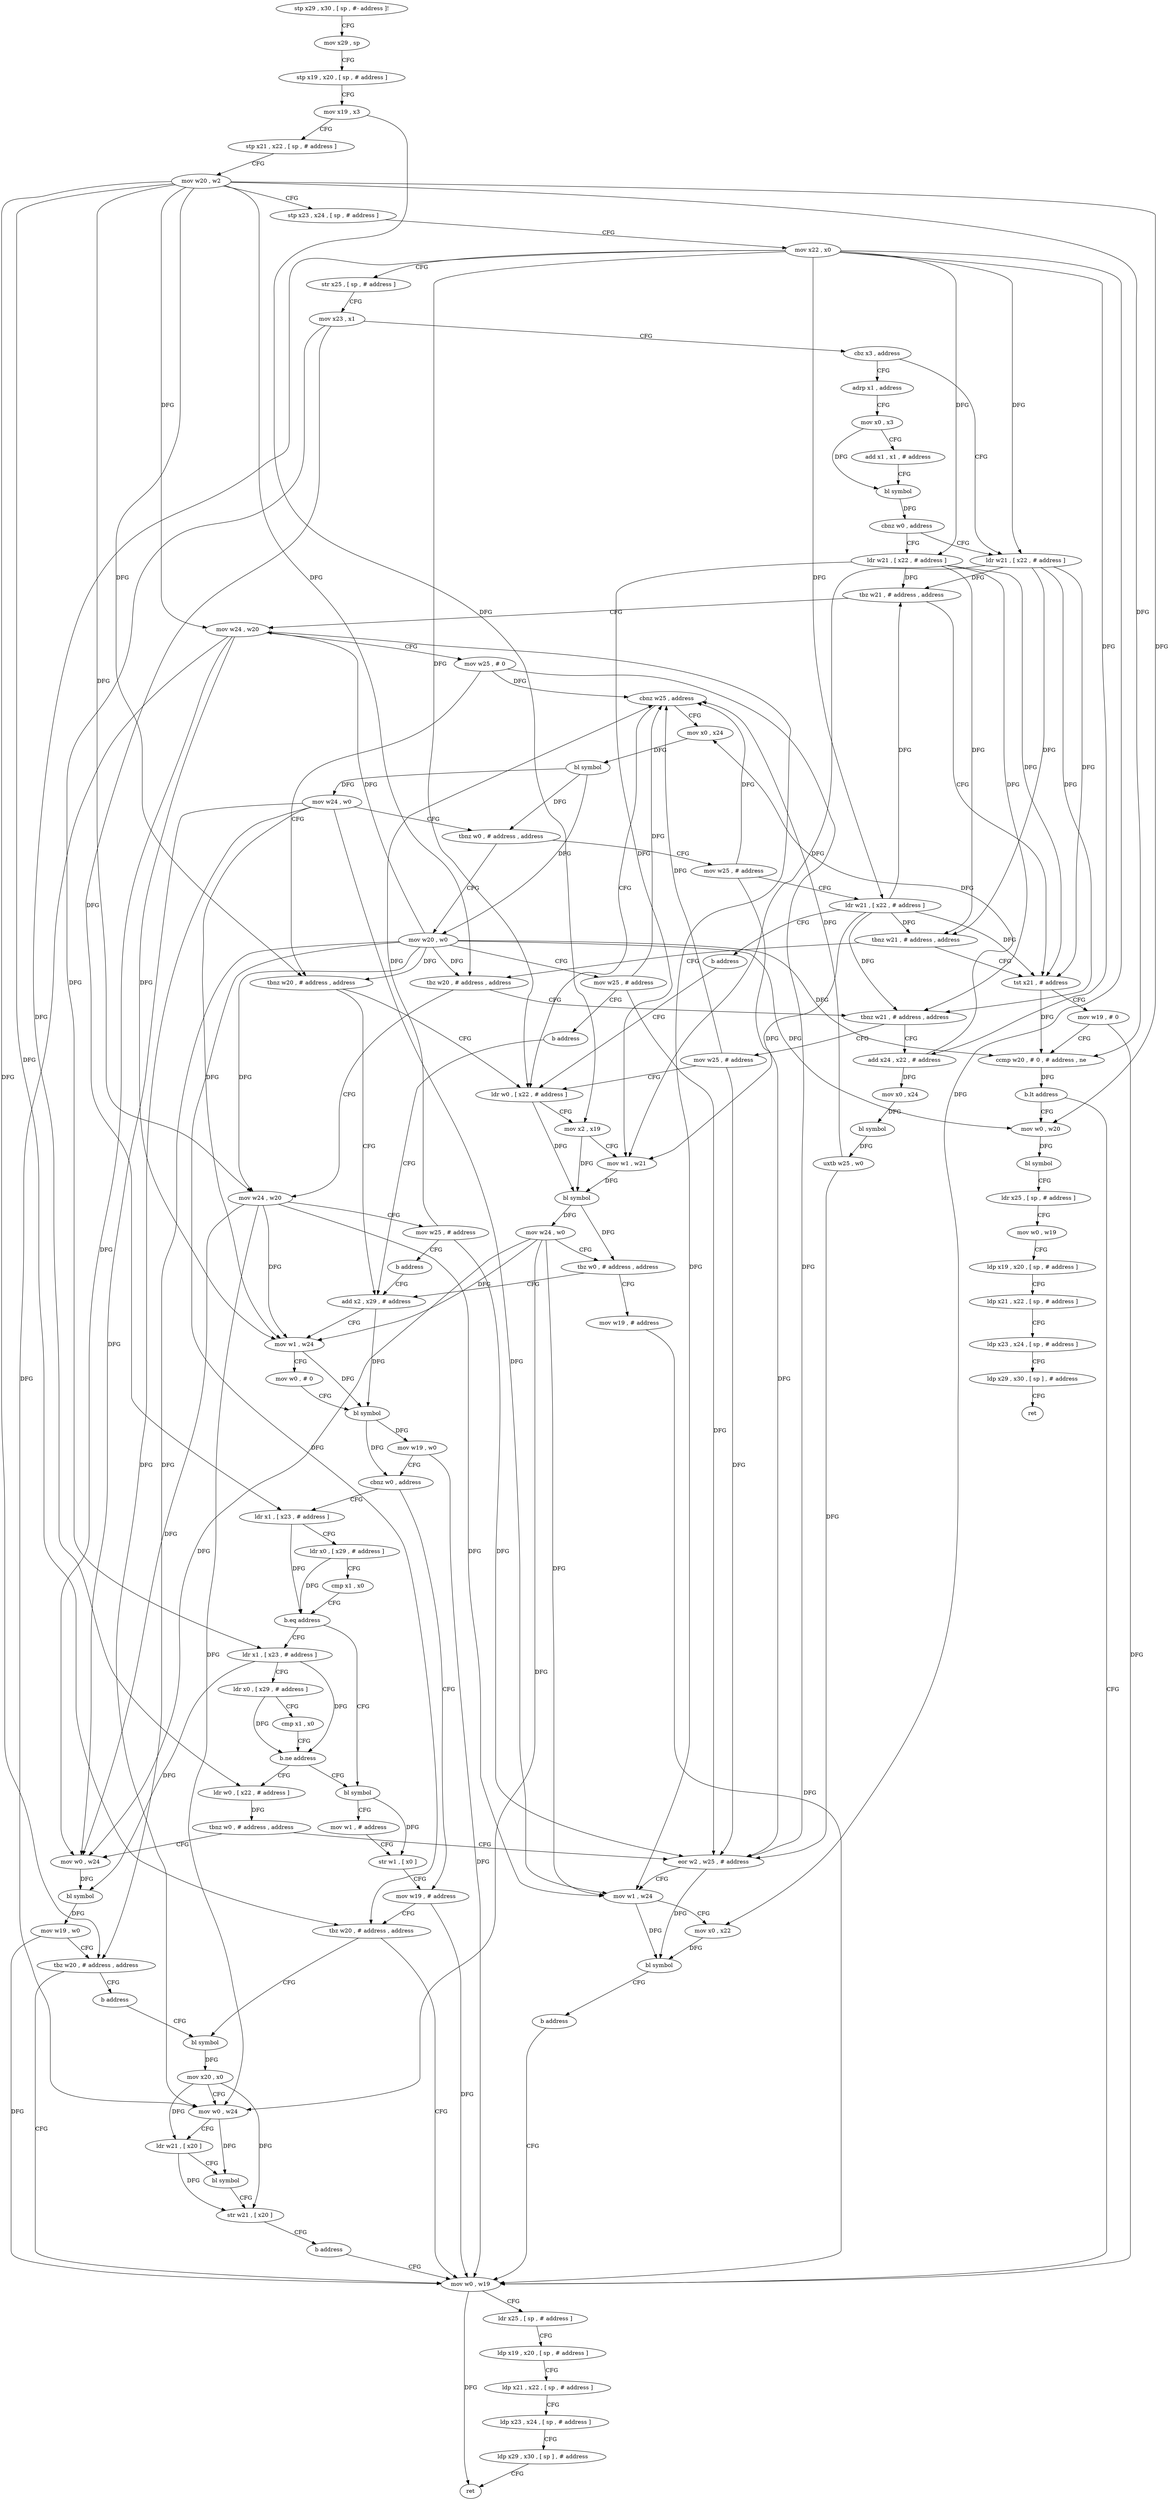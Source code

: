 digraph "func" {
"4275624" [label = "stp x29 , x30 , [ sp , #- address ]!" ]
"4275628" [label = "mov x29 , sp" ]
"4275632" [label = "stp x19 , x20 , [ sp , # address ]" ]
"4275636" [label = "mov x19 , x3" ]
"4275640" [label = "stp x21 , x22 , [ sp , # address ]" ]
"4275644" [label = "mov w20 , w2" ]
"4275648" [label = "stp x23 , x24 , [ sp , # address ]" ]
"4275652" [label = "mov x22 , x0" ]
"4275656" [label = "str x25 , [ sp , # address ]" ]
"4275660" [label = "mov x23 , x1" ]
"4275664" [label = "cbz x3 , address" ]
"4275768" [label = "ldr w21 , [ x22 , # address ]" ]
"4275668" [label = "adrp x1 , address" ]
"4275772" [label = "tbz w21 , # address , address" ]
"4275832" [label = "mov w24 , w20" ]
"4275776" [label = "tst x21 , # address" ]
"4275672" [label = "mov x0 , x3" ]
"4275676" [label = "add x1 , x1 , # address" ]
"4275680" [label = "bl symbol" ]
"4275684" [label = "cbnz w0 , address" ]
"4275688" [label = "ldr w21 , [ x22 , # address ]" ]
"4275836" [label = "mov w25 , # 0" ]
"4275840" [label = "tbnz w20 , # address , address" ]
"4275708" [label = "ldr w0 , [ x22 , # address ]" ]
"4275844" [label = "add x2 , x29 , # address" ]
"4275780" [label = "mov w19 , # 0" ]
"4275784" [label = "ccmp w20 , # 0 , # address , ne" ]
"4275788" [label = "b.lt address" ]
"4275736" [label = "mov w0 , w19" ]
"4275792" [label = "mov w0 , w20" ]
"4275692" [label = "tbnz w21 , # address , address" ]
"4275696" [label = "tbz w20 , # address , address" ]
"4275712" [label = "mov x2 , x19" ]
"4275716" [label = "mov w1 , w21" ]
"4275720" [label = "bl symbol" ]
"4275724" [label = "mov w24 , w0" ]
"4275728" [label = "tbz w0 , # address , address" ]
"4275732" [label = "mov w19 , # address" ]
"4275848" [label = "mov w1 , w24" ]
"4275852" [label = "mov w0 , # 0" ]
"4275856" [label = "bl symbol" ]
"4275860" [label = "mov w19 , w0" ]
"4275864" [label = "cbnz w0 , address" ]
"4275896" [label = "mov w19 , # address" ]
"4275868" [label = "ldr x1 , [ x23 , # address ]" ]
"4275740" [label = "ldr x25 , [ sp , # address ]" ]
"4275744" [label = "ldp x19 , x20 , [ sp , # address ]" ]
"4275748" [label = "ldp x21 , x22 , [ sp , # address ]" ]
"4275752" [label = "ldp x23 , x24 , [ sp , # address ]" ]
"4275756" [label = "ldp x29 , x30 , [ sp ] , # address" ]
"4275760" [label = "ret" ]
"4275796" [label = "bl symbol" ]
"4275800" [label = "ldr x25 , [ sp , # address ]" ]
"4275804" [label = "mov w0 , w19" ]
"4275808" [label = "ldp x19 , x20 , [ sp , # address ]" ]
"4275812" [label = "ldp x21 , x22 , [ sp , # address ]" ]
"4275816" [label = "ldp x23 , x24 , [ sp , # address ]" ]
"4275820" [label = "ldp x29 , x30 , [ sp ] , # address" ]
"4275824" [label = "ret" ]
"4276060" [label = "mov w24 , w20" ]
"4275700" [label = "tbnz w21 , # address , address" ]
"4275900" [label = "tbz w20 , # address , address" ]
"4275904" [label = "bl symbol" ]
"4275872" [label = "ldr x0 , [ x29 , # address ]" ]
"4275876" [label = "cmp x1 , x0" ]
"4275880" [label = "b.eq address" ]
"4275984" [label = "ldr x1 , [ x23 , # address ]" ]
"4275884" [label = "bl symbol" ]
"4276064" [label = "mov w25 , # address" ]
"4276068" [label = "b address" ]
"4275936" [label = "add x24 , x22 , # address" ]
"4275704" [label = "mov w25 , # address" ]
"4275908" [label = "mov x20 , x0" ]
"4275912" [label = "mov w0 , w24" ]
"4275916" [label = "ldr w21 , [ x20 ]" ]
"4275920" [label = "bl symbol" ]
"4275924" [label = "str w21 , [ x20 ]" ]
"4275928" [label = "b address" ]
"4275988" [label = "ldr x0 , [ x29 , # address ]" ]
"4275992" [label = "cmp x1 , x0" ]
"4275996" [label = "b.ne address" ]
"4276000" [label = "ldr w0 , [ x22 , # address ]" ]
"4275888" [label = "mov w1 , # address" ]
"4275892" [label = "str w1 , [ x0 ]" ]
"4275940" [label = "mov x0 , x24" ]
"4275944" [label = "bl symbol" ]
"4275948" [label = "uxtb w25 , w0" ]
"4275952" [label = "cbnz w25 , address" ]
"4275956" [label = "mov x0 , x24" ]
"4276004" [label = "tbnz w0 , # address , address" ]
"4276040" [label = "eor w2 , w25 , # address" ]
"4276008" [label = "mov w0 , w24" ]
"4275960" [label = "bl symbol" ]
"4275964" [label = "mov w24 , w0" ]
"4275968" [label = "tbnz w0 , # address , address" ]
"4276028" [label = "mov w25 , # address" ]
"4275972" [label = "mov w20 , w0" ]
"4276044" [label = "mov w1 , w24" ]
"4276048" [label = "mov x0 , x22" ]
"4276052" [label = "bl symbol" ]
"4276056" [label = "b address" ]
"4276012" [label = "bl symbol" ]
"4276016" [label = "mov w19 , w0" ]
"4276020" [label = "tbz w20 , # address , address" ]
"4276024" [label = "b address" ]
"4276032" [label = "ldr w21 , [ x22 , # address ]" ]
"4276036" [label = "b address" ]
"4275976" [label = "mov w25 , # address" ]
"4275980" [label = "b address" ]
"4275624" -> "4275628" [ label = "CFG" ]
"4275628" -> "4275632" [ label = "CFG" ]
"4275632" -> "4275636" [ label = "CFG" ]
"4275636" -> "4275640" [ label = "CFG" ]
"4275636" -> "4275712" [ label = "DFG" ]
"4275640" -> "4275644" [ label = "CFG" ]
"4275644" -> "4275648" [ label = "CFG" ]
"4275644" -> "4275832" [ label = "DFG" ]
"4275644" -> "4275840" [ label = "DFG" ]
"4275644" -> "4275784" [ label = "DFG" ]
"4275644" -> "4275696" [ label = "DFG" ]
"4275644" -> "4275900" [ label = "DFG" ]
"4275644" -> "4276060" [ label = "DFG" ]
"4275644" -> "4275792" [ label = "DFG" ]
"4275644" -> "4276020" [ label = "DFG" ]
"4275648" -> "4275652" [ label = "CFG" ]
"4275652" -> "4275656" [ label = "CFG" ]
"4275652" -> "4275768" [ label = "DFG" ]
"4275652" -> "4275688" [ label = "DFG" ]
"4275652" -> "4275708" [ label = "DFG" ]
"4275652" -> "4275936" [ label = "DFG" ]
"4275652" -> "4276000" [ label = "DFG" ]
"4275652" -> "4276048" [ label = "DFG" ]
"4275652" -> "4276032" [ label = "DFG" ]
"4275656" -> "4275660" [ label = "CFG" ]
"4275660" -> "4275664" [ label = "CFG" ]
"4275660" -> "4275868" [ label = "DFG" ]
"4275660" -> "4275984" [ label = "DFG" ]
"4275664" -> "4275768" [ label = "CFG" ]
"4275664" -> "4275668" [ label = "CFG" ]
"4275768" -> "4275772" [ label = "DFG" ]
"4275768" -> "4275776" [ label = "DFG" ]
"4275768" -> "4275692" [ label = "DFG" ]
"4275768" -> "4275716" [ label = "DFG" ]
"4275768" -> "4275700" [ label = "DFG" ]
"4275668" -> "4275672" [ label = "CFG" ]
"4275772" -> "4275832" [ label = "CFG" ]
"4275772" -> "4275776" [ label = "CFG" ]
"4275832" -> "4275836" [ label = "CFG" ]
"4275832" -> "4275848" [ label = "DFG" ]
"4275832" -> "4275912" [ label = "DFG" ]
"4275832" -> "4276044" [ label = "DFG" ]
"4275832" -> "4276008" [ label = "DFG" ]
"4275776" -> "4275780" [ label = "CFG" ]
"4275776" -> "4275784" [ label = "DFG" ]
"4275672" -> "4275676" [ label = "CFG" ]
"4275672" -> "4275680" [ label = "DFG" ]
"4275676" -> "4275680" [ label = "CFG" ]
"4275680" -> "4275684" [ label = "DFG" ]
"4275684" -> "4275768" [ label = "CFG" ]
"4275684" -> "4275688" [ label = "CFG" ]
"4275688" -> "4275692" [ label = "DFG" ]
"4275688" -> "4275772" [ label = "DFG" ]
"4275688" -> "4275776" [ label = "DFG" ]
"4275688" -> "4275716" [ label = "DFG" ]
"4275688" -> "4275700" [ label = "DFG" ]
"4275836" -> "4275840" [ label = "CFG" ]
"4275836" -> "4275952" [ label = "DFG" ]
"4275836" -> "4276040" [ label = "DFG" ]
"4275840" -> "4275708" [ label = "CFG" ]
"4275840" -> "4275844" [ label = "CFG" ]
"4275708" -> "4275712" [ label = "CFG" ]
"4275708" -> "4275720" [ label = "DFG" ]
"4275844" -> "4275848" [ label = "CFG" ]
"4275844" -> "4275856" [ label = "DFG" ]
"4275780" -> "4275784" [ label = "CFG" ]
"4275780" -> "4275736" [ label = "DFG" ]
"4275784" -> "4275788" [ label = "DFG" ]
"4275788" -> "4275736" [ label = "CFG" ]
"4275788" -> "4275792" [ label = "CFG" ]
"4275736" -> "4275740" [ label = "CFG" ]
"4275736" -> "4275760" [ label = "DFG" ]
"4275792" -> "4275796" [ label = "DFG" ]
"4275692" -> "4275776" [ label = "CFG" ]
"4275692" -> "4275696" [ label = "CFG" ]
"4275696" -> "4276060" [ label = "CFG" ]
"4275696" -> "4275700" [ label = "CFG" ]
"4275712" -> "4275716" [ label = "CFG" ]
"4275712" -> "4275720" [ label = "DFG" ]
"4275716" -> "4275720" [ label = "DFG" ]
"4275720" -> "4275724" [ label = "DFG" ]
"4275720" -> "4275728" [ label = "DFG" ]
"4275724" -> "4275728" [ label = "CFG" ]
"4275724" -> "4275848" [ label = "DFG" ]
"4275724" -> "4275912" [ label = "DFG" ]
"4275724" -> "4276044" [ label = "DFG" ]
"4275724" -> "4276008" [ label = "DFG" ]
"4275728" -> "4275844" [ label = "CFG" ]
"4275728" -> "4275732" [ label = "CFG" ]
"4275732" -> "4275736" [ label = "DFG" ]
"4275848" -> "4275852" [ label = "CFG" ]
"4275848" -> "4275856" [ label = "DFG" ]
"4275852" -> "4275856" [ label = "CFG" ]
"4275856" -> "4275860" [ label = "DFG" ]
"4275856" -> "4275864" [ label = "DFG" ]
"4275860" -> "4275864" [ label = "CFG" ]
"4275860" -> "4275736" [ label = "DFG" ]
"4275864" -> "4275896" [ label = "CFG" ]
"4275864" -> "4275868" [ label = "CFG" ]
"4275896" -> "4275900" [ label = "CFG" ]
"4275896" -> "4275736" [ label = "DFG" ]
"4275868" -> "4275872" [ label = "CFG" ]
"4275868" -> "4275880" [ label = "DFG" ]
"4275740" -> "4275744" [ label = "CFG" ]
"4275744" -> "4275748" [ label = "CFG" ]
"4275748" -> "4275752" [ label = "CFG" ]
"4275752" -> "4275756" [ label = "CFG" ]
"4275756" -> "4275760" [ label = "CFG" ]
"4275796" -> "4275800" [ label = "CFG" ]
"4275800" -> "4275804" [ label = "CFG" ]
"4275804" -> "4275808" [ label = "CFG" ]
"4275808" -> "4275812" [ label = "CFG" ]
"4275812" -> "4275816" [ label = "CFG" ]
"4275816" -> "4275820" [ label = "CFG" ]
"4275820" -> "4275824" [ label = "CFG" ]
"4276060" -> "4276064" [ label = "CFG" ]
"4276060" -> "4275848" [ label = "DFG" ]
"4276060" -> "4275912" [ label = "DFG" ]
"4276060" -> "4276044" [ label = "DFG" ]
"4276060" -> "4276008" [ label = "DFG" ]
"4275700" -> "4275936" [ label = "CFG" ]
"4275700" -> "4275704" [ label = "CFG" ]
"4275900" -> "4275736" [ label = "CFG" ]
"4275900" -> "4275904" [ label = "CFG" ]
"4275904" -> "4275908" [ label = "DFG" ]
"4275872" -> "4275876" [ label = "CFG" ]
"4275872" -> "4275880" [ label = "DFG" ]
"4275876" -> "4275880" [ label = "CFG" ]
"4275880" -> "4275984" [ label = "CFG" ]
"4275880" -> "4275884" [ label = "CFG" ]
"4275984" -> "4275988" [ label = "CFG" ]
"4275984" -> "4275996" [ label = "DFG" ]
"4275984" -> "4276012" [ label = "DFG" ]
"4275884" -> "4275888" [ label = "CFG" ]
"4275884" -> "4275892" [ label = "DFG" ]
"4276064" -> "4276068" [ label = "CFG" ]
"4276064" -> "4275952" [ label = "DFG" ]
"4276064" -> "4276040" [ label = "DFG" ]
"4276068" -> "4275844" [ label = "CFG" ]
"4275936" -> "4275940" [ label = "DFG" ]
"4275936" -> "4275956" [ label = "DFG" ]
"4275704" -> "4275708" [ label = "CFG" ]
"4275704" -> "4275952" [ label = "DFG" ]
"4275704" -> "4276040" [ label = "DFG" ]
"4275908" -> "4275912" [ label = "CFG" ]
"4275908" -> "4275916" [ label = "DFG" ]
"4275908" -> "4275924" [ label = "DFG" ]
"4275912" -> "4275916" [ label = "CFG" ]
"4275912" -> "4275920" [ label = "DFG" ]
"4275916" -> "4275920" [ label = "CFG" ]
"4275916" -> "4275924" [ label = "DFG" ]
"4275920" -> "4275924" [ label = "CFG" ]
"4275924" -> "4275928" [ label = "CFG" ]
"4275928" -> "4275736" [ label = "CFG" ]
"4275988" -> "4275992" [ label = "CFG" ]
"4275988" -> "4275996" [ label = "DFG" ]
"4275992" -> "4275996" [ label = "CFG" ]
"4275996" -> "4275884" [ label = "CFG" ]
"4275996" -> "4276000" [ label = "CFG" ]
"4276000" -> "4276004" [ label = "DFG" ]
"4275888" -> "4275892" [ label = "CFG" ]
"4275892" -> "4275896" [ label = "CFG" ]
"4275940" -> "4275944" [ label = "DFG" ]
"4275944" -> "4275948" [ label = "DFG" ]
"4275948" -> "4275952" [ label = "DFG" ]
"4275948" -> "4276040" [ label = "DFG" ]
"4275952" -> "4275708" [ label = "CFG" ]
"4275952" -> "4275956" [ label = "CFG" ]
"4275956" -> "4275960" [ label = "DFG" ]
"4276004" -> "4276040" [ label = "CFG" ]
"4276004" -> "4276008" [ label = "CFG" ]
"4276040" -> "4276044" [ label = "CFG" ]
"4276040" -> "4276052" [ label = "DFG" ]
"4276008" -> "4276012" [ label = "DFG" ]
"4275960" -> "4275964" [ label = "DFG" ]
"4275960" -> "4275968" [ label = "DFG" ]
"4275960" -> "4275972" [ label = "DFG" ]
"4275964" -> "4275968" [ label = "CFG" ]
"4275964" -> "4275848" [ label = "DFG" ]
"4275964" -> "4275912" [ label = "DFG" ]
"4275964" -> "4276044" [ label = "DFG" ]
"4275964" -> "4276008" [ label = "DFG" ]
"4275968" -> "4276028" [ label = "CFG" ]
"4275968" -> "4275972" [ label = "CFG" ]
"4276028" -> "4276032" [ label = "CFG" ]
"4276028" -> "4275952" [ label = "DFG" ]
"4276028" -> "4276040" [ label = "DFG" ]
"4275972" -> "4275976" [ label = "CFG" ]
"4275972" -> "4275832" [ label = "DFG" ]
"4275972" -> "4275840" [ label = "DFG" ]
"4275972" -> "4275784" [ label = "DFG" ]
"4275972" -> "4275696" [ label = "DFG" ]
"4275972" -> "4275900" [ label = "DFG" ]
"4275972" -> "4276060" [ label = "DFG" ]
"4275972" -> "4275792" [ label = "DFG" ]
"4275972" -> "4276020" [ label = "DFG" ]
"4276044" -> "4276048" [ label = "CFG" ]
"4276044" -> "4276052" [ label = "DFG" ]
"4276048" -> "4276052" [ label = "DFG" ]
"4276052" -> "4276056" [ label = "CFG" ]
"4276056" -> "4275736" [ label = "CFG" ]
"4276012" -> "4276016" [ label = "DFG" ]
"4276016" -> "4276020" [ label = "CFG" ]
"4276016" -> "4275736" [ label = "DFG" ]
"4276020" -> "4275736" [ label = "CFG" ]
"4276020" -> "4276024" [ label = "CFG" ]
"4276024" -> "4275904" [ label = "CFG" ]
"4276032" -> "4276036" [ label = "CFG" ]
"4276032" -> "4275772" [ label = "DFG" ]
"4276032" -> "4275776" [ label = "DFG" ]
"4276032" -> "4275692" [ label = "DFG" ]
"4276032" -> "4275716" [ label = "DFG" ]
"4276032" -> "4275700" [ label = "DFG" ]
"4276036" -> "4275708" [ label = "CFG" ]
"4275976" -> "4275980" [ label = "CFG" ]
"4275976" -> "4275952" [ label = "DFG" ]
"4275976" -> "4276040" [ label = "DFG" ]
"4275980" -> "4275844" [ label = "CFG" ]
}
